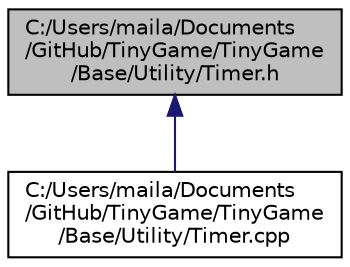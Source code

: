 digraph "C:/Users/maila/Documents/GitHub/TinyGame/TinyGame/Base/Utility/Timer.h"
{
 // LATEX_PDF_SIZE
  edge [fontname="Helvetica",fontsize="10",labelfontname="Helvetica",labelfontsize="10"];
  node [fontname="Helvetica",fontsize="10",shape=record];
  Node1 [label="C:/Users/maila/Documents\l/GitHub/TinyGame/TinyGame\l/Base/Utility/Timer.h",height=0.2,width=0.4,color="black", fillcolor="grey75", style="filled", fontcolor="black",tooltip=" "];
  Node1 -> Node2 [dir="back",color="midnightblue",fontsize="10",style="solid"];
  Node2 [label="C:/Users/maila/Documents\l/GitHub/TinyGame/TinyGame\l/Base/Utility/Timer.cpp",height=0.2,width=0.4,color="black", fillcolor="white", style="filled",URL="$_timer_8cpp.html",tooltip=" "];
}
